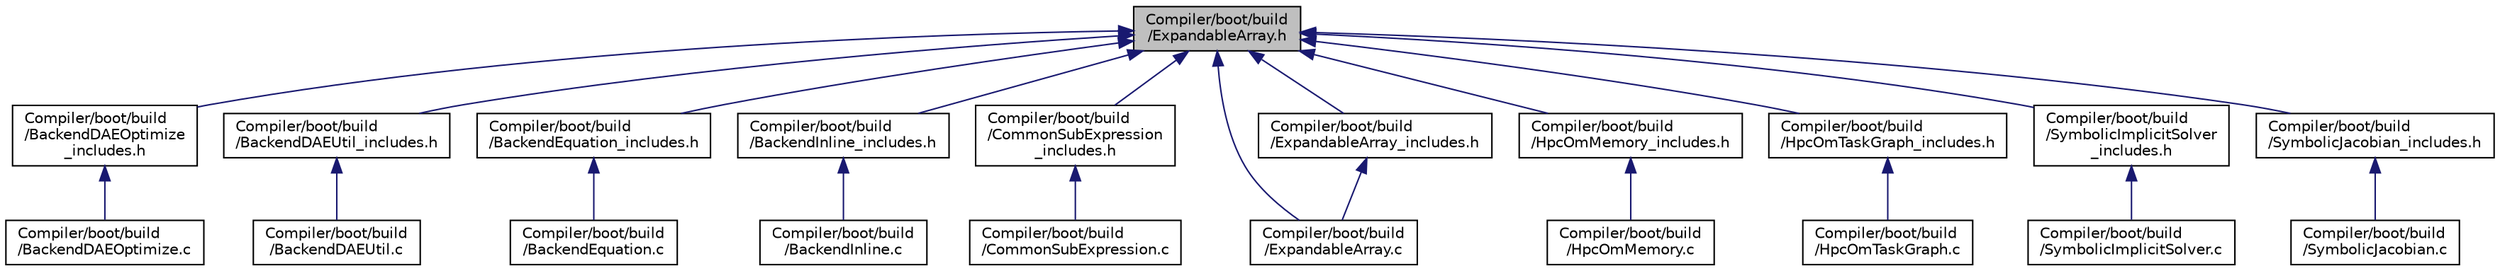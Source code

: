 digraph "Compiler/boot/build/ExpandableArray.h"
{
  edge [fontname="Helvetica",fontsize="10",labelfontname="Helvetica",labelfontsize="10"];
  node [fontname="Helvetica",fontsize="10",shape=record];
  Node6 [label="Compiler/boot/build\l/ExpandableArray.h",height=0.2,width=0.4,color="black", fillcolor="grey75", style="filled", fontcolor="black"];
  Node6 -> Node7 [dir="back",color="midnightblue",fontsize="10",style="solid",fontname="Helvetica"];
  Node7 [label="Compiler/boot/build\l/BackendDAEOptimize\l_includes.h",height=0.2,width=0.4,color="black", fillcolor="white", style="filled",URL="$de/df7/_backend_d_a_e_optimize__includes_8h.html"];
  Node7 -> Node8 [dir="back",color="midnightblue",fontsize="10",style="solid",fontname="Helvetica"];
  Node8 [label="Compiler/boot/build\l/BackendDAEOptimize.c",height=0.2,width=0.4,color="black", fillcolor="white", style="filled",URL="$de/d7d/_backend_d_a_e_optimize_8c.html"];
  Node6 -> Node9 [dir="back",color="midnightblue",fontsize="10",style="solid",fontname="Helvetica"];
  Node9 [label="Compiler/boot/build\l/BackendDAEUtil_includes.h",height=0.2,width=0.4,color="black", fillcolor="white", style="filled",URL="$d1/d86/_backend_d_a_e_util__includes_8h.html"];
  Node9 -> Node10 [dir="back",color="midnightblue",fontsize="10",style="solid",fontname="Helvetica"];
  Node10 [label="Compiler/boot/build\l/BackendDAEUtil.c",height=0.2,width=0.4,color="black", fillcolor="white", style="filled",URL="$d4/dac/_backend_d_a_e_util_8c.html"];
  Node6 -> Node11 [dir="back",color="midnightblue",fontsize="10",style="solid",fontname="Helvetica"];
  Node11 [label="Compiler/boot/build\l/BackendEquation_includes.h",height=0.2,width=0.4,color="black", fillcolor="white", style="filled",URL="$de/d27/_backend_equation__includes_8h.html"];
  Node11 -> Node12 [dir="back",color="midnightblue",fontsize="10",style="solid",fontname="Helvetica"];
  Node12 [label="Compiler/boot/build\l/BackendEquation.c",height=0.2,width=0.4,color="black", fillcolor="white", style="filled",URL="$d2/ddf/_backend_equation_8c.html"];
  Node6 -> Node13 [dir="back",color="midnightblue",fontsize="10",style="solid",fontname="Helvetica"];
  Node13 [label="Compiler/boot/build\l/BackendInline_includes.h",height=0.2,width=0.4,color="black", fillcolor="white", style="filled",URL="$d8/d70/_backend_inline__includes_8h.html"];
  Node13 -> Node14 [dir="back",color="midnightblue",fontsize="10",style="solid",fontname="Helvetica"];
  Node14 [label="Compiler/boot/build\l/BackendInline.c",height=0.2,width=0.4,color="black", fillcolor="white", style="filled",URL="$d0/d9b/_backend_inline_8c.html"];
  Node6 -> Node15 [dir="back",color="midnightblue",fontsize="10",style="solid",fontname="Helvetica"];
  Node15 [label="Compiler/boot/build\l/CommonSubExpression\l_includes.h",height=0.2,width=0.4,color="black", fillcolor="white", style="filled",URL="$db/d39/_common_sub_expression__includes_8h.html"];
  Node15 -> Node16 [dir="back",color="midnightblue",fontsize="10",style="solid",fontname="Helvetica"];
  Node16 [label="Compiler/boot/build\l/CommonSubExpression.c",height=0.2,width=0.4,color="black", fillcolor="white", style="filled",URL="$df/d4e/_common_sub_expression_8c.html"];
  Node6 -> Node17 [dir="back",color="midnightblue",fontsize="10",style="solid",fontname="Helvetica"];
  Node17 [label="Compiler/boot/build\l/ExpandableArray.c",height=0.2,width=0.4,color="black", fillcolor="white", style="filled",URL="$d0/d79/_expandable_array_8c.html"];
  Node6 -> Node18 [dir="back",color="midnightblue",fontsize="10",style="solid",fontname="Helvetica"];
  Node18 [label="Compiler/boot/build\l/ExpandableArray_includes.h",height=0.2,width=0.4,color="black", fillcolor="white", style="filled",URL="$df/d95/_expandable_array__includes_8h.html"];
  Node18 -> Node17 [dir="back",color="midnightblue",fontsize="10",style="solid",fontname="Helvetica"];
  Node6 -> Node19 [dir="back",color="midnightblue",fontsize="10",style="solid",fontname="Helvetica"];
  Node19 [label="Compiler/boot/build\l/HpcOmMemory_includes.h",height=0.2,width=0.4,color="black", fillcolor="white", style="filled",URL="$d6/de6/_hpc_om_memory__includes_8h.html"];
  Node19 -> Node20 [dir="back",color="midnightblue",fontsize="10",style="solid",fontname="Helvetica"];
  Node20 [label="Compiler/boot/build\l/HpcOmMemory.c",height=0.2,width=0.4,color="black", fillcolor="white", style="filled",URL="$d5/da6/_hpc_om_memory_8c.html"];
  Node6 -> Node21 [dir="back",color="midnightblue",fontsize="10",style="solid",fontname="Helvetica"];
  Node21 [label="Compiler/boot/build\l/HpcOmTaskGraph_includes.h",height=0.2,width=0.4,color="black", fillcolor="white", style="filled",URL="$d2/d29/_hpc_om_task_graph__includes_8h.html"];
  Node21 -> Node22 [dir="back",color="midnightblue",fontsize="10",style="solid",fontname="Helvetica"];
  Node22 [label="Compiler/boot/build\l/HpcOmTaskGraph.c",height=0.2,width=0.4,color="black", fillcolor="white", style="filled",URL="$d6/dc2/_hpc_om_task_graph_8c.html"];
  Node6 -> Node23 [dir="back",color="midnightblue",fontsize="10",style="solid",fontname="Helvetica"];
  Node23 [label="Compiler/boot/build\l/SymbolicImplicitSolver\l_includes.h",height=0.2,width=0.4,color="black", fillcolor="white", style="filled",URL="$df/d40/_symbolic_implicit_solver__includes_8h.html"];
  Node23 -> Node24 [dir="back",color="midnightblue",fontsize="10",style="solid",fontname="Helvetica"];
  Node24 [label="Compiler/boot/build\l/SymbolicImplicitSolver.c",height=0.2,width=0.4,color="black", fillcolor="white", style="filled",URL="$d9/d1a/_symbolic_implicit_solver_8c.html"];
  Node6 -> Node25 [dir="back",color="midnightblue",fontsize="10",style="solid",fontname="Helvetica"];
  Node25 [label="Compiler/boot/build\l/SymbolicJacobian_includes.h",height=0.2,width=0.4,color="black", fillcolor="white", style="filled",URL="$dd/d83/_symbolic_jacobian__includes_8h.html"];
  Node25 -> Node26 [dir="back",color="midnightblue",fontsize="10",style="solid",fontname="Helvetica"];
  Node26 [label="Compiler/boot/build\l/SymbolicJacobian.c",height=0.2,width=0.4,color="black", fillcolor="white", style="filled",URL="$d2/d88/_symbolic_jacobian_8c.html"];
}
